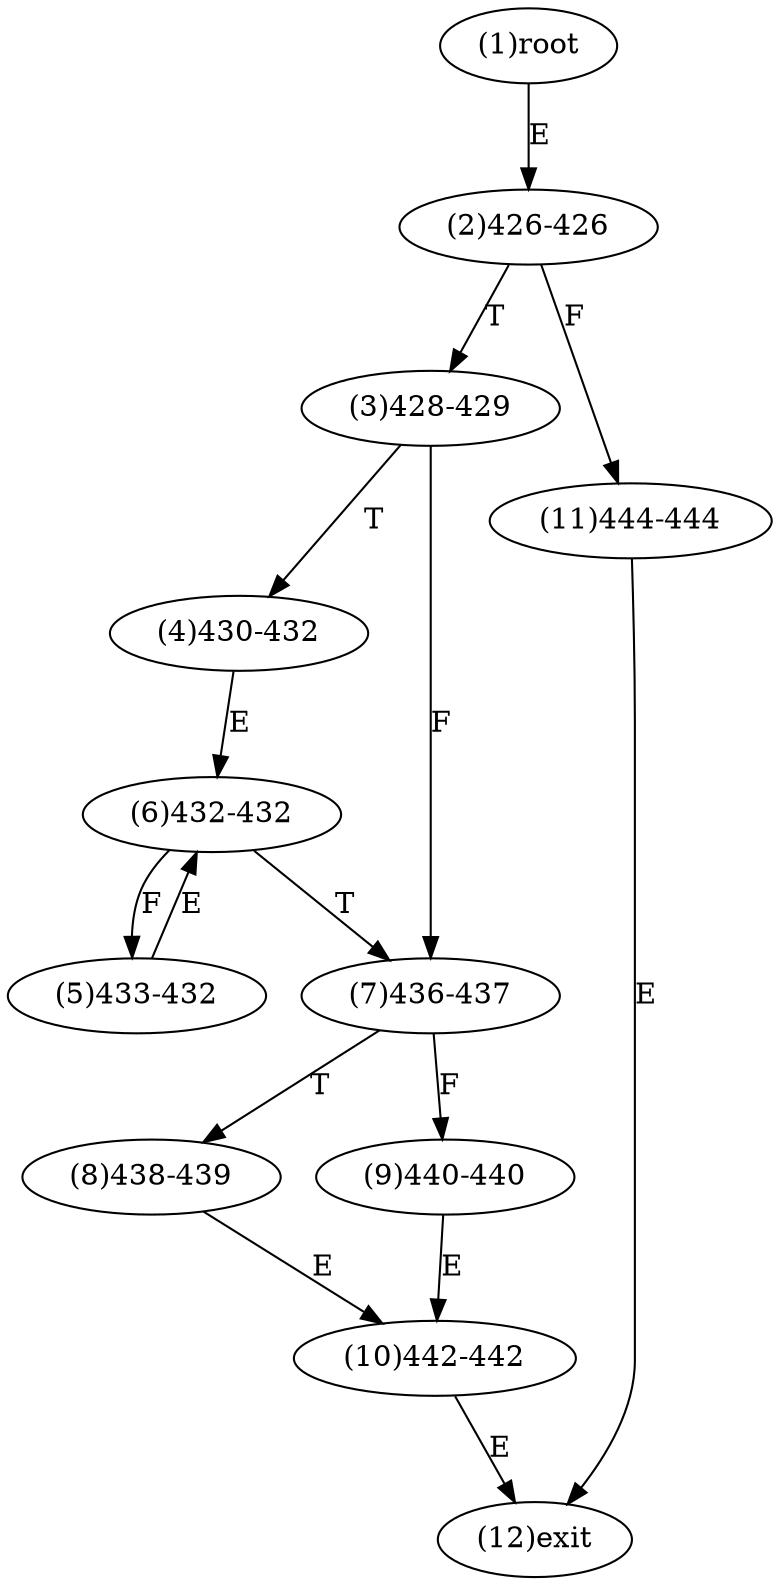 digraph "" { 
1[ label="(1)root"];
2[ label="(2)426-426"];
3[ label="(3)428-429"];
4[ label="(4)430-432"];
5[ label="(5)433-432"];
6[ label="(6)432-432"];
7[ label="(7)436-437"];
8[ label="(8)438-439"];
9[ label="(9)440-440"];
10[ label="(10)442-442"];
11[ label="(11)444-444"];
12[ label="(12)exit"];
1->2[ label="E"];
2->11[ label="F"];
2->3[ label="T"];
3->7[ label="F"];
3->4[ label="T"];
4->6[ label="E"];
5->6[ label="E"];
6->5[ label="F"];
6->7[ label="T"];
7->9[ label="F"];
7->8[ label="T"];
8->10[ label="E"];
9->10[ label="E"];
10->12[ label="E"];
11->12[ label="E"];
}